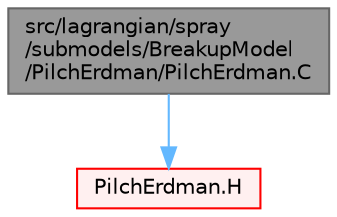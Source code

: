 digraph "src/lagrangian/spray/submodels/BreakupModel/PilchErdman/PilchErdman.C"
{
 // LATEX_PDF_SIZE
  bgcolor="transparent";
  edge [fontname=Helvetica,fontsize=10,labelfontname=Helvetica,labelfontsize=10];
  node [fontname=Helvetica,fontsize=10,shape=box,height=0.2,width=0.4];
  Node1 [id="Node000001",label="src/lagrangian/spray\l/submodels/BreakupModel\l/PilchErdman/PilchErdman.C",height=0.2,width=0.4,color="gray40", fillcolor="grey60", style="filled", fontcolor="black",tooltip=" "];
  Node1 -> Node2 [id="edge1_Node000001_Node000002",color="steelblue1",style="solid",tooltip=" "];
  Node2 [id="Node000002",label="PilchErdman.H",height=0.2,width=0.4,color="red", fillcolor="#FFF0F0", style="filled",URL="$PilchErdman_8H.html",tooltip=" "];
}
